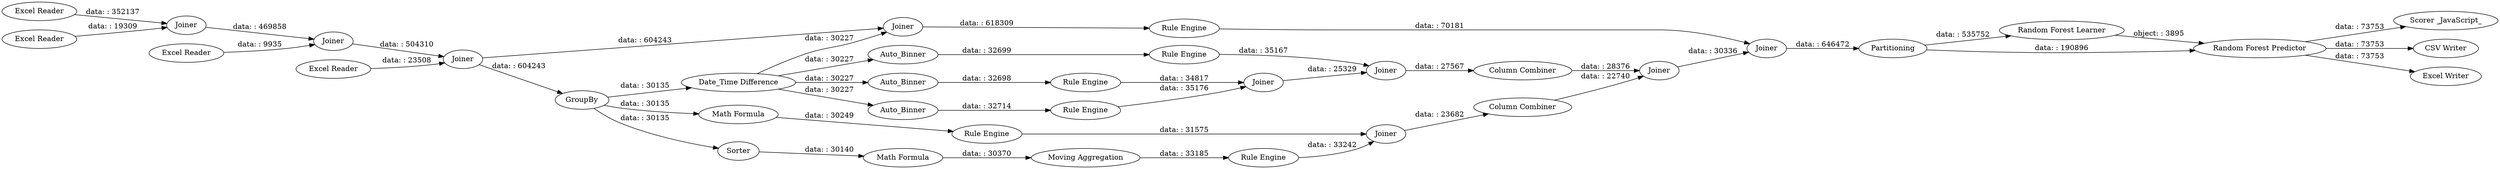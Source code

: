 digraph {
	"5456027696988973734_132" [label="Column Combiner"]
	"5456027696988973734_108" [label="Math Formula"]
	"5456027696988973734_130" [label=Joiner]
	"5456027696988973734_129" [label=Joiner]
	"5456027696988973734_123" [label=Auto_Binner]
	"5456027696988973734_9" [label=Partitioning]
	"5456027696988973734_120" [label=Joiner]
	"5456027696988973734_105" [label="Scorer _JavaScript_"]
	"5456027696988973734_107" [label=Sorter]
	"5456027696988973734_7" [label=Joiner]
	"5456027696988973734_106" [label=GroupBy]
	"5456027696988973734_2" [label="Excel Reader"]
	"5456027696988973734_133" [label=Joiner]
	"5456027696988973734_114" [label="Math Formula"]
	"5456027696988973734_6" [label=Joiner]
	"5456027696988973734_126" [label="Rule Engine"]
	"5456027696988973734_8" [label=Joiner]
	"5456027696988973734_4" [label="Excel Reader"]
	"5456027696988973734_134" [label=Joiner]
	"5456027696988973734_122" [label="Date_Time Difference"]
	"5456027696988973734_135" [label=Joiner]
	"5456027696988973734_137" [label="Random Forest Learner"]
	"5456027696988973734_138" [label="Random Forest Predictor"]
	"5456027696988973734_101" [label="CSV Writer"]
	"5456027696988973734_125" [label=Auto_Binner]
	"5456027696988973734_128" [label="Rule Engine"]
	"5456027696988973734_102" [label="Excel Writer"]
	"5456027696988973734_109" [label="Moving Aggregation"]
	"5456027696988973734_124" [label=Auto_Binner]
	"5456027696988973734_121" [label="Rule Engine"]
	"5456027696988973734_131" [label="Column Combiner"]
	"5456027696988973734_110" [label="Rule Engine"]
	"5456027696988973734_3" [label="Excel Reader"]
	"5456027696988973734_5" [label="Excel Reader"]
	"5456027696988973734_116" [label="Rule Engine"]
	"5456027696988973734_127" [label="Rule Engine"]
	"5456027696988973734_107" -> "5456027696988973734_108" [label="data: : 30140"]
	"5456027696988973734_122" -> "5456027696988973734_125" [label="data: : 30227"]
	"5456027696988973734_108" -> "5456027696988973734_109" [label="data: : 30370"]
	"5456027696988973734_129" -> "5456027696988973734_130" [label="data: : 25329"]
	"5456027696988973734_132" -> "5456027696988973734_134" [label="data: : 22740"]
	"5456027696988973734_134" -> "5456027696988973734_135" [label="data: : 30336"]
	"5456027696988973734_120" -> "5456027696988973734_121" [label="data: : 618309"]
	"5456027696988973734_8" -> "5456027696988973734_106" [label="data: : 604243"]
	"5456027696988973734_9" -> "5456027696988973734_138" [label="data: : 190896"]
	"5456027696988973734_128" -> "5456027696988973734_129" [label="data: : 35176"]
	"5456027696988973734_106" -> "5456027696988973734_107" [label="data: : 30135"]
	"5456027696988973734_114" -> "5456027696988973734_116" [label="data: : 30249"]
	"5456027696988973734_138" -> "5456027696988973734_102" [label="data: : 73753"]
	"5456027696988973734_110" -> "5456027696988973734_133" [label="data: : 33242"]
	"5456027696988973734_9" -> "5456027696988973734_137" [label="data: : 535752"]
	"5456027696988973734_122" -> "5456027696988973734_124" [label="data: : 30227"]
	"5456027696988973734_131" -> "5456027696988973734_134" [label="data: : 28376"]
	"5456027696988973734_135" -> "5456027696988973734_9" [label="data: : 646472"]
	"5456027696988973734_138" -> "5456027696988973734_105" [label="data: : 73753"]
	"5456027696988973734_5" -> "5456027696988973734_8" [label="data: : 23508"]
	"5456027696988973734_4" -> "5456027696988973734_7" [label="data: : 9935"]
	"5456027696988973734_121" -> "5456027696988973734_135" [label="data: : 70181"]
	"5456027696988973734_3" -> "5456027696988973734_6" [label="data: : 19309"]
	"5456027696988973734_6" -> "5456027696988973734_7" [label="data: : 469858"]
	"5456027696988973734_122" -> "5456027696988973734_123" [label="data: : 30227"]
	"5456027696988973734_124" -> "5456027696988973734_127" [label="data: : 32698"]
	"5456027696988973734_116" -> "5456027696988973734_133" [label="data: : 31575"]
	"5456027696988973734_126" -> "5456027696988973734_130" [label="data: : 35167"]
	"5456027696988973734_109" -> "5456027696988973734_110" [label="data: : 33185"]
	"5456027696988973734_137" -> "5456027696988973734_138" [label="object: : 3895"]
	"5456027696988973734_2" -> "5456027696988973734_6" [label="data: : 352137"]
	"5456027696988973734_123" -> "5456027696988973734_126" [label="data: : 32699"]
	"5456027696988973734_127" -> "5456027696988973734_129" [label="data: : 34817"]
	"5456027696988973734_106" -> "5456027696988973734_122" [label="data: : 30135"]
	"5456027696988973734_133" -> "5456027696988973734_132" [label="data: : 23682"]
	"5456027696988973734_138" -> "5456027696988973734_101" [label="data: : 73753"]
	"5456027696988973734_7" -> "5456027696988973734_8" [label="data: : 504310"]
	"5456027696988973734_130" -> "5456027696988973734_131" [label="data: : 27567"]
	"5456027696988973734_106" -> "5456027696988973734_114" [label="data: : 30135"]
	"5456027696988973734_125" -> "5456027696988973734_128" [label="data: : 32714"]
	"5456027696988973734_122" -> "5456027696988973734_120" [label="data: : 30227"]
	"5456027696988973734_8" -> "5456027696988973734_120" [label="data: : 604243"]
	rankdir=LR
}
